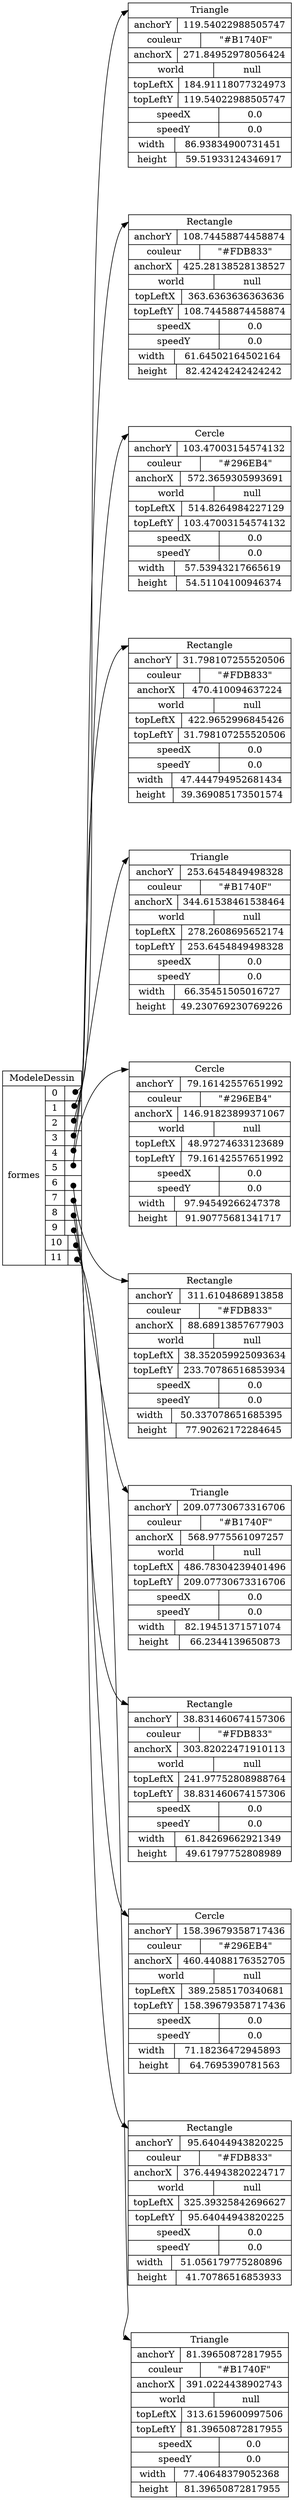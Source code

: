 digraph "ModeleDessin" {
graph ["rankdir"="LR","compound"="true","ranksep"="1.0","nodesep"="1.0"]
"/" ["label"="<_C>ModeleDessin|{formes|{{0|<formes__V_0_0>}|{1|<formes__V_1_1>}|{2|<formes__V_2_2>}|{3|<formes__V_3_3>}|{4|<formes__V_4_4>}|{5|<formes__V_5_5>}|{6|<formes__V_6_6>}|{7|<formes__V_7_7>}|{8|<formes__V_8_8>}|{9|<formes__V_9_9>}|{10|<formes__V_10_10>}|{11|<formes__V_11_11>}}}","style"="filled","fillcolor"="white","shape"="record"]
"/formes/0" ["label"="<_C>Triangle|{anchorY|119.54022988505747}|{couleur|\"#B1740F\"}|{anchorX|271.84952978056424}|{world|null}|{topLeftX|184.91118077324973}|{topLeftY|119.54022988505747}|{speedX|0.0}|{speedY|0.0}|{width|86.93834900731451}|{height|59.51933124346917}","style"="filled","fillcolor"="white","shape"="record"]
"/formes/1" ["label"="<_C>Rectangle|{anchorY|108.74458874458874}|{couleur|\"#FDB833\"}|{anchorX|425.28138528138527}|{world|null}|{topLeftX|363.6363636363636}|{topLeftY|108.74458874458874}|{speedX|0.0}|{speedY|0.0}|{width|61.64502164502164}|{height|82.42424242424242}","style"="filled","fillcolor"="white","shape"="record"]
"/formes/2" ["label"="<_C>Cercle|{anchorY|103.47003154574132}|{couleur|\"#296EB4\"}|{anchorX|572.3659305993691}|{world|null}|{topLeftX|514.8264984227129}|{topLeftY|103.47003154574132}|{speedX|0.0}|{speedY|0.0}|{width|57.53943217665619}|{height|54.51104100946374}","style"="filled","fillcolor"="white","shape"="record"]
"/formes/3" ["label"="<_C>Rectangle|{anchorY|31.798107255520506}|{couleur|\"#FDB833\"}|{anchorX|470.410094637224}|{world|null}|{topLeftX|422.9652996845426}|{topLeftY|31.798107255520506}|{speedX|0.0}|{speedY|0.0}|{width|47.444794952681434}|{height|39.369085173501574}","style"="filled","fillcolor"="white","shape"="record"]
"/formes/4" ["label"="<_C>Triangle|{anchorY|253.6454849498328}|{couleur|\"#B1740F\"}|{anchorX|344.61538461538464}|{world|null}|{topLeftX|278.2608695652174}|{topLeftY|253.6454849498328}|{speedX|0.0}|{speedY|0.0}|{width|66.35451505016727}|{height|49.230769230769226}","style"="filled","fillcolor"="white","shape"="record"]
"/formes/5" ["label"="<_C>Cercle|{anchorY|79.16142557651992}|{couleur|\"#296EB4\"}|{anchorX|146.91823899371067}|{world|null}|{topLeftX|48.97274633123689}|{topLeftY|79.16142557651992}|{speedX|0.0}|{speedY|0.0}|{width|97.94549266247378}|{height|91.90775681341717}","style"="filled","fillcolor"="white","shape"="record"]
"/formes/6" ["label"="<_C>Rectangle|{anchorY|311.6104868913858}|{couleur|\"#FDB833\"}|{anchorX|88.68913857677903}|{world|null}|{topLeftX|38.352059925093634}|{topLeftY|233.70786516853934}|{speedX|0.0}|{speedY|0.0}|{width|50.337078651685395}|{height|77.90262172284645}","style"="filled","fillcolor"="white","shape"="record"]
"/formes/7" ["label"="<_C>Triangle|{anchorY|209.07730673316706}|{couleur|\"#B1740F\"}|{anchorX|568.9775561097257}|{world|null}|{topLeftX|486.78304239401496}|{topLeftY|209.07730673316706}|{speedX|0.0}|{speedY|0.0}|{width|82.19451371571074}|{height|66.2344139650873}","style"="filled","fillcolor"="white","shape"="record"]
"/formes/8" ["label"="<_C>Rectangle|{anchorY|38.831460674157306}|{couleur|\"#FDB833\"}|{anchorX|303.82022471910113}|{world|null}|{topLeftX|241.97752808988764}|{topLeftY|38.831460674157306}|{speedX|0.0}|{speedY|0.0}|{width|61.84269662921349}|{height|49.61797752808989}","style"="filled","fillcolor"="white","shape"="record"]
"/formes/9" ["label"="<_C>Cercle|{anchorY|158.39679358717436}|{couleur|\"#296EB4\"}|{anchorX|460.44088176352705}|{world|null}|{topLeftX|389.2585170340681}|{topLeftY|158.39679358717436}|{speedX|0.0}|{speedY|0.0}|{width|71.18236472945893}|{height|64.7695390781563}","style"="filled","fillcolor"="white","shape"="record"]
"/formes/10" ["label"="<_C>Rectangle|{anchorY|95.64044943820225}|{couleur|\"#FDB833\"}|{anchorX|376.44943820224717}|{world|null}|{topLeftX|325.39325842696627}|{topLeftY|95.64044943820225}|{speedX|0.0}|{speedY|0.0}|{width|51.056179775280896}|{height|41.70786516853933}","style"="filled","fillcolor"="white","shape"="record"]
"/formes/11" ["label"="<_C>Triangle|{anchorY|81.39650872817955}|{couleur|\"#B1740F\"}|{anchorX|391.0224438902743}|{world|null}|{topLeftX|313.6159600997506}|{topLeftY|81.39650872817955}|{speedX|0.0}|{speedY|0.0}|{width|77.40648379052368}|{height|81.39650872817955}","style"="filled","fillcolor"="white","shape"="record"]
"/":"formes__V_11_11":c -> "/formes/11":"_C" ["tailclip"="false","arrowtail"="dot","dir"="both","label"=""]
"/":"formes__V_10_10":c -> "/formes/10":"_C" ["tailclip"="false","arrowtail"="dot","dir"="both","label"=""]
"/":"formes__V_9_9":c -> "/formes/9":"_C" ["tailclip"="false","arrowtail"="dot","dir"="both","label"=""]
"/":"formes__V_8_8":c -> "/formes/8":"_C" ["tailclip"="false","arrowtail"="dot","dir"="both","label"=""]
"/":"formes__V_7_7":c -> "/formes/7":"_C" ["tailclip"="false","arrowtail"="dot","dir"="both","label"=""]
"/":"formes__V_6_6":c -> "/formes/6":"_C" ["tailclip"="false","arrowtail"="dot","dir"="both","label"=""]
"/":"formes__V_5_5":c -> "/formes/5":"_C" ["tailclip"="false","arrowtail"="dot","dir"="both","label"=""]
"/":"formes__V_4_4":c -> "/formes/4":"_C" ["tailclip"="false","arrowtail"="dot","dir"="both","label"=""]
"/":"formes__V_3_3":c -> "/formes/3":"_C" ["tailclip"="false","arrowtail"="dot","dir"="both","label"=""]
"/":"formes__V_2_2":c -> "/formes/2":"_C" ["tailclip"="false","arrowtail"="dot","dir"="both","label"=""]
"/":"formes__V_1_1":c -> "/formes/1":"_C" ["tailclip"="false","arrowtail"="dot","dir"="both","label"=""]
"/":"formes__V_0_0":c -> "/formes/0":"_C" ["tailclip"="false","arrowtail"="dot","dir"="both","label"=""]
}